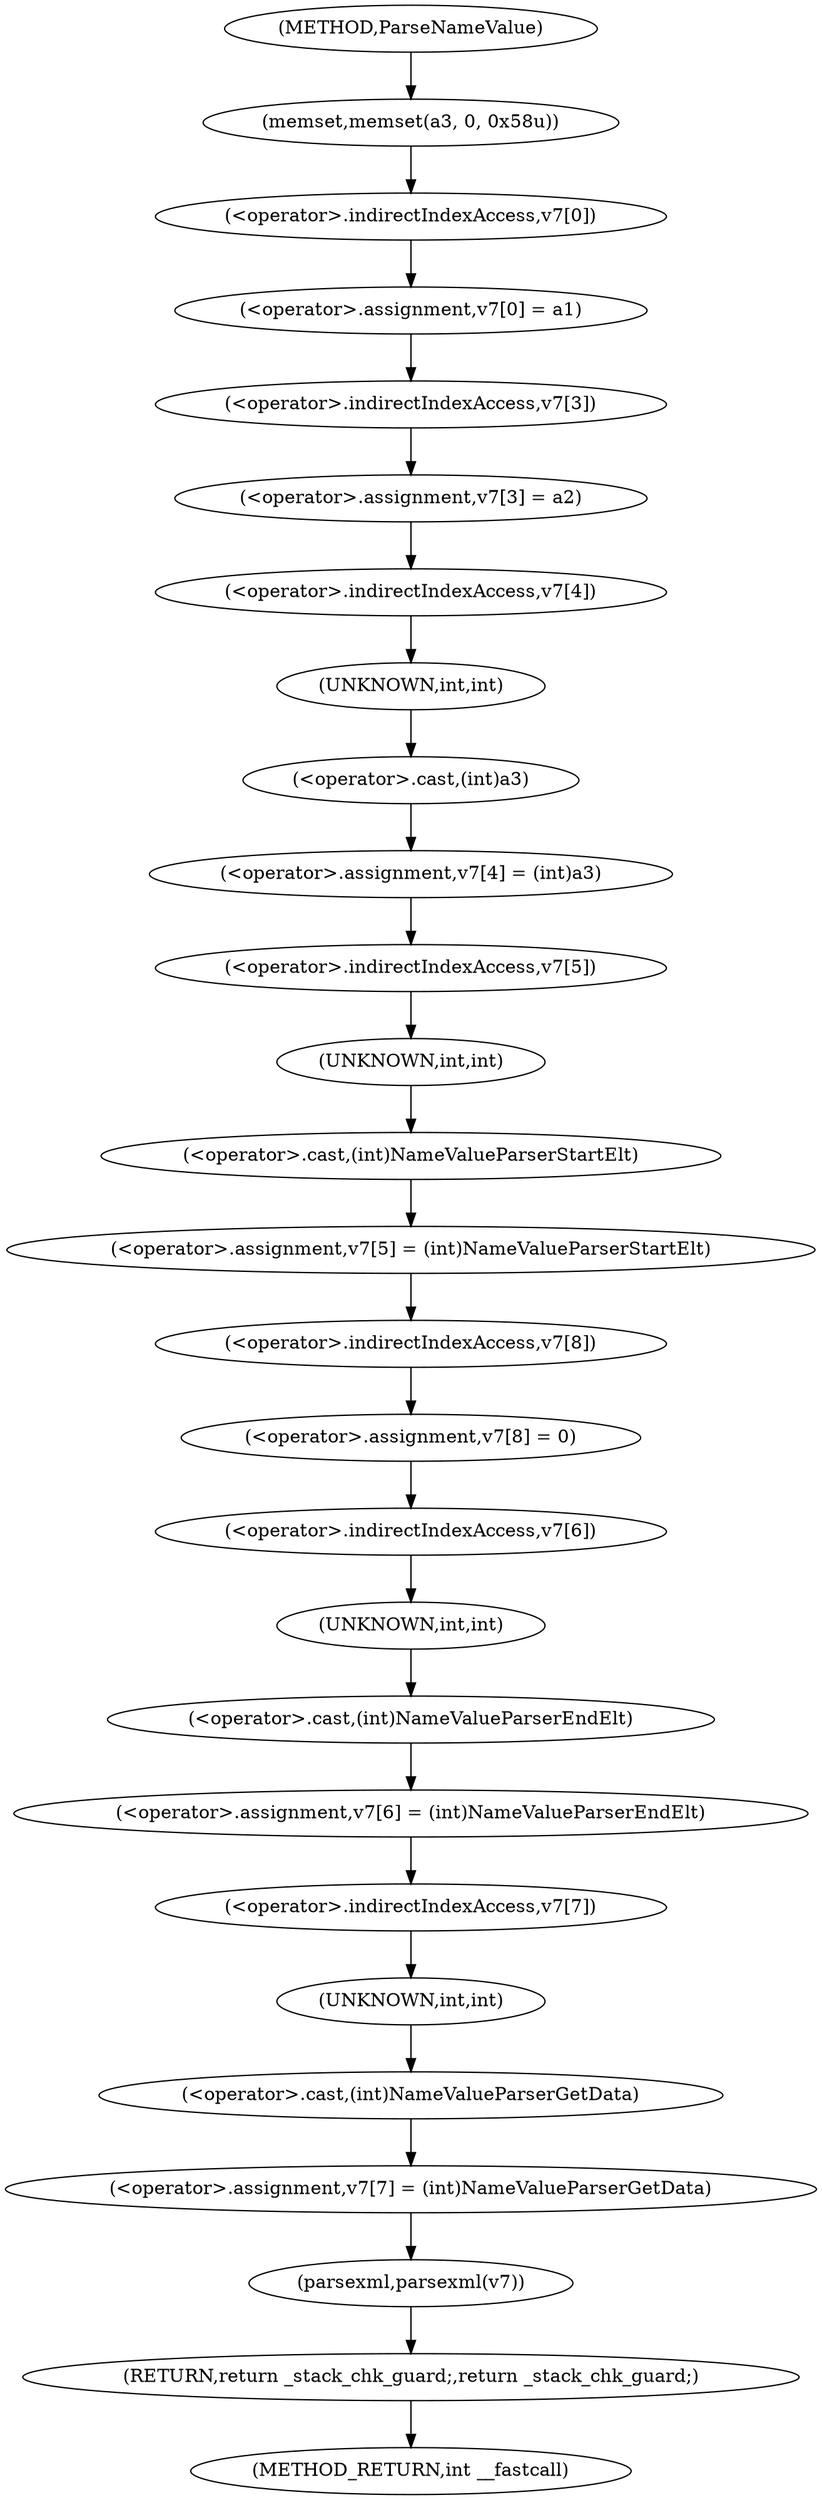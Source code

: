 digraph ParseNameValue {  
"1000108" [label = "(memset,memset(a3, 0, 0x58u))" ]
"1000112" [label = "(<operator>.assignment,v7[0] = a1)" ]
"1000113" [label = "(<operator>.indirectIndexAccess,v7[0])" ]
"1000117" [label = "(<operator>.assignment,v7[3] = a2)" ]
"1000118" [label = "(<operator>.indirectIndexAccess,v7[3])" ]
"1000122" [label = "(<operator>.assignment,v7[4] = (int)a3)" ]
"1000123" [label = "(<operator>.indirectIndexAccess,v7[4])" ]
"1000126" [label = "(<operator>.cast,(int)a3)" ]
"1000127" [label = "(UNKNOWN,int,int)" ]
"1000129" [label = "(<operator>.assignment,v7[5] = (int)NameValueParserStartElt)" ]
"1000130" [label = "(<operator>.indirectIndexAccess,v7[5])" ]
"1000133" [label = "(<operator>.cast,(int)NameValueParserStartElt)" ]
"1000134" [label = "(UNKNOWN,int,int)" ]
"1000136" [label = "(<operator>.assignment,v7[8] = 0)" ]
"1000137" [label = "(<operator>.indirectIndexAccess,v7[8])" ]
"1000141" [label = "(<operator>.assignment,v7[6] = (int)NameValueParserEndElt)" ]
"1000142" [label = "(<operator>.indirectIndexAccess,v7[6])" ]
"1000145" [label = "(<operator>.cast,(int)NameValueParserEndElt)" ]
"1000146" [label = "(UNKNOWN,int,int)" ]
"1000148" [label = "(<operator>.assignment,v7[7] = (int)NameValueParserGetData)" ]
"1000149" [label = "(<operator>.indirectIndexAccess,v7[7])" ]
"1000152" [label = "(<operator>.cast,(int)NameValueParserGetData)" ]
"1000153" [label = "(UNKNOWN,int,int)" ]
"1000155" [label = "(parsexml,parsexml(v7))" ]
"1000157" [label = "(RETURN,return _stack_chk_guard;,return _stack_chk_guard;)" ]
"1000102" [label = "(METHOD,ParseNameValue)" ]
"1000159" [label = "(METHOD_RETURN,int __fastcall)" ]
  "1000108" -> "1000113" 
  "1000112" -> "1000118" 
  "1000113" -> "1000112" 
  "1000117" -> "1000123" 
  "1000118" -> "1000117" 
  "1000122" -> "1000130" 
  "1000123" -> "1000127" 
  "1000126" -> "1000122" 
  "1000127" -> "1000126" 
  "1000129" -> "1000137" 
  "1000130" -> "1000134" 
  "1000133" -> "1000129" 
  "1000134" -> "1000133" 
  "1000136" -> "1000142" 
  "1000137" -> "1000136" 
  "1000141" -> "1000149" 
  "1000142" -> "1000146" 
  "1000145" -> "1000141" 
  "1000146" -> "1000145" 
  "1000148" -> "1000155" 
  "1000149" -> "1000153" 
  "1000152" -> "1000148" 
  "1000153" -> "1000152" 
  "1000155" -> "1000157" 
  "1000157" -> "1000159" 
  "1000102" -> "1000108" 
}
